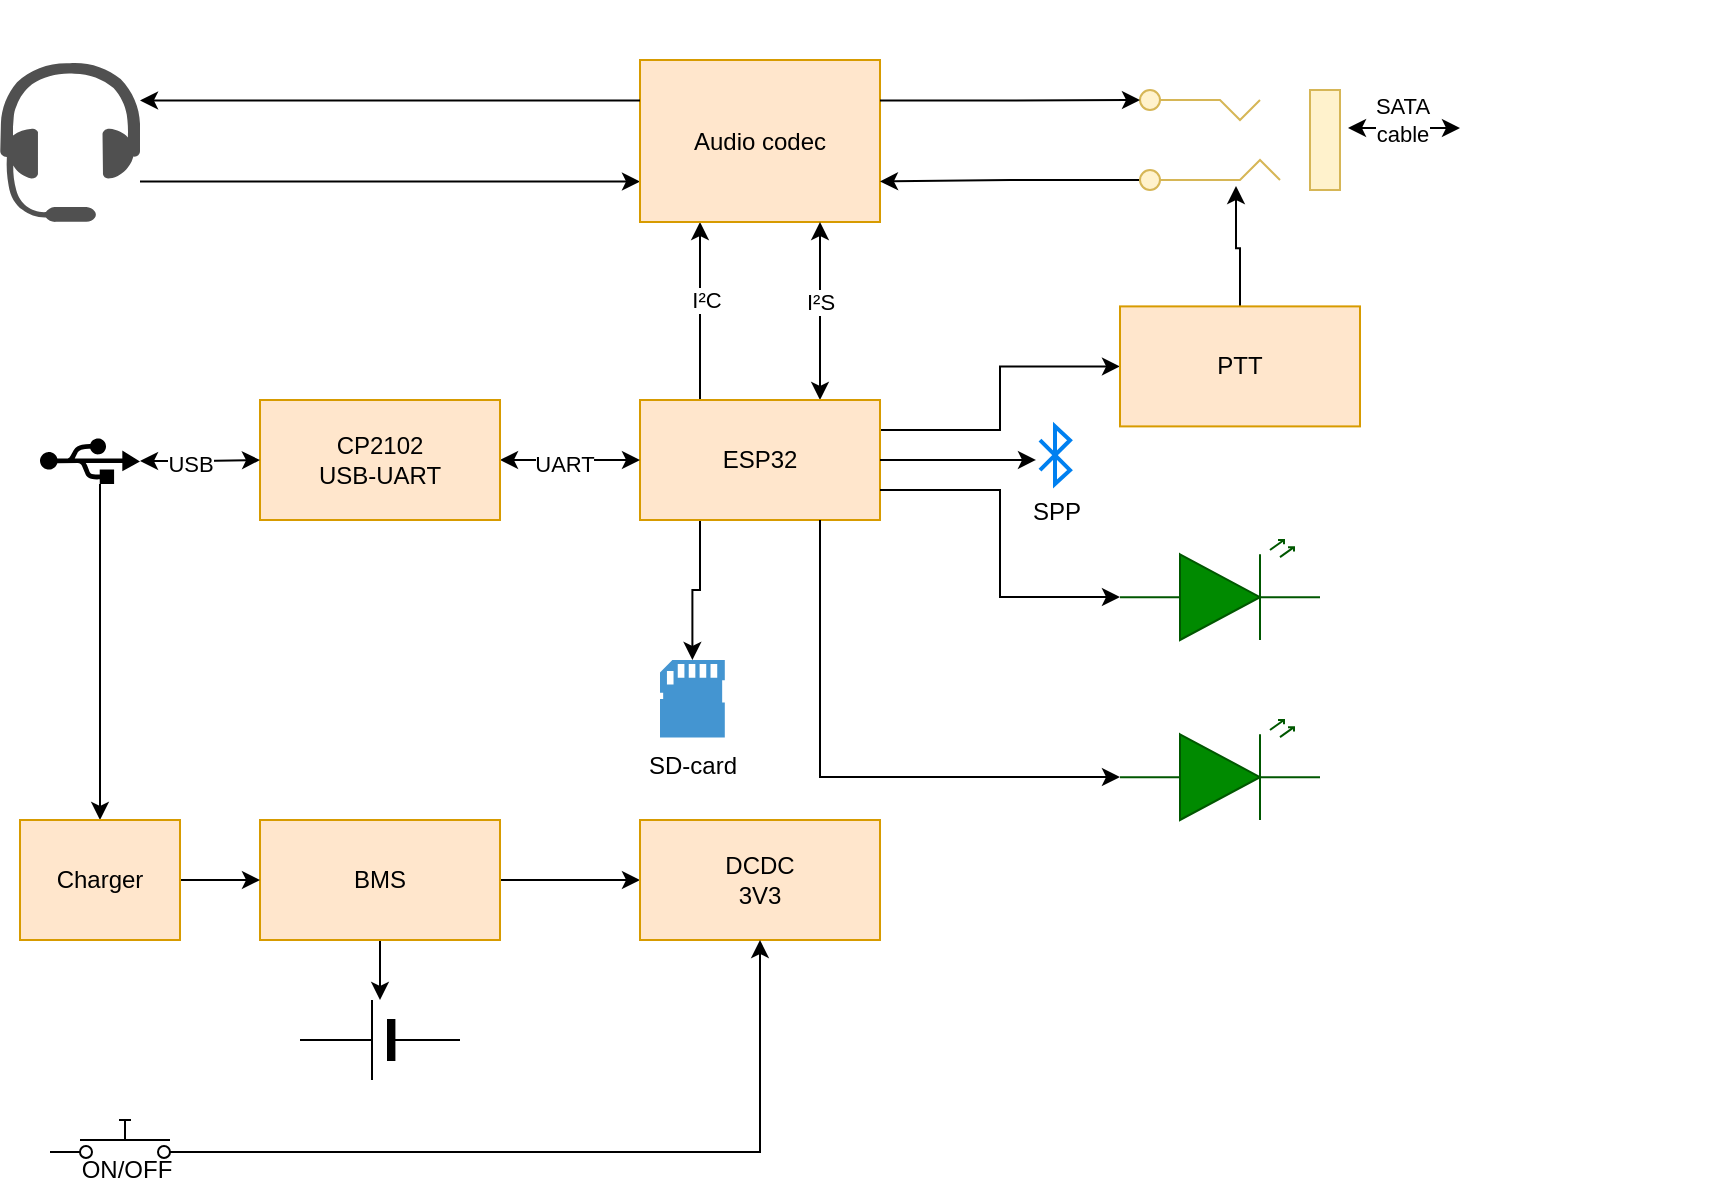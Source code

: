 <mxfile version="24.3.1" type="device">
  <diagram name="Page-1" id="AilRZGL1iljoM9QD4kVU">
    <mxGraphModel dx="1221" dy="733" grid="1" gridSize="10" guides="1" tooltips="1" connect="1" arrows="1" fold="1" page="1" pageScale="1" pageWidth="1169" pageHeight="827" math="0" shadow="0">
      <root>
        <mxCell id="0" />
        <mxCell id="1" parent="0" />
        <mxCell id="blIzS9svod8Idu_3zPE1-2" value="" style="sketch=0;pointerEvents=1;shadow=0;dashed=0;html=1;strokeColor=none;fillColor=#505050;labelPosition=center;verticalLabelPosition=bottom;verticalAlign=top;outlineConnect=0;align=center;shape=mxgraph.office.devices.headset;" vertex="1" parent="1">
          <mxGeometry x="40" y="41" width="70" height="80" as="geometry" />
        </mxCell>
        <mxCell id="blIzS9svod8Idu_3zPE1-7" style="edgeStyle=orthogonalEdgeStyle;rounded=0;orthogonalLoop=1;jettySize=auto;html=1;exitX=0;exitY=0.75;exitDx=0;exitDy=0;startArrow=classic;startFill=1;endArrow=none;endFill=0;" edge="1" parent="1" source="blIzS9svod8Idu_3zPE1-3" target="blIzS9svod8Idu_3zPE1-2">
          <mxGeometry relative="1" as="geometry">
            <Array as="points">
              <mxPoint x="180" y="101" />
              <mxPoint x="180" y="101" />
            </Array>
          </mxGeometry>
        </mxCell>
        <mxCell id="blIzS9svod8Idu_3zPE1-10" style="edgeStyle=orthogonalEdgeStyle;rounded=0;orthogonalLoop=1;jettySize=auto;html=1;exitX=0.25;exitY=1;exitDx=0;exitDy=0;startArrow=classic;startFill=1;endArrow=none;endFill=0;entryX=0.25;entryY=0;entryDx=0;entryDy=0;" edge="1" parent="1" source="blIzS9svod8Idu_3zPE1-3" target="blIzS9svod8Idu_3zPE1-14">
          <mxGeometry relative="1" as="geometry">
            <mxPoint x="415" y="210" as="targetPoint" />
          </mxGeometry>
        </mxCell>
        <mxCell id="blIzS9svod8Idu_3zPE1-11" value="I²C" style="edgeLabel;html=1;align=center;verticalAlign=middle;resizable=0;points=[];" vertex="1" connectable="0" parent="blIzS9svod8Idu_3zPE1-10">
          <mxGeometry x="-0.149" y="3" relative="1" as="geometry">
            <mxPoint y="1" as="offset" />
          </mxGeometry>
        </mxCell>
        <mxCell id="blIzS9svod8Idu_3zPE1-3" value="Audio codec" style="rounded=0;whiteSpace=wrap;html=1;fillColor=#ffe6cc;strokeColor=#d79b00;" vertex="1" parent="1">
          <mxGeometry x="360" y="40" width="120" height="81" as="geometry" />
        </mxCell>
        <mxCell id="blIzS9svod8Idu_3zPE1-9" style="edgeStyle=orthogonalEdgeStyle;rounded=0;orthogonalLoop=1;jettySize=auto;html=1;exitX=1;exitY=0.1;exitDx=0;exitDy=0;exitPerimeter=0;entryX=1;entryY=0.75;entryDx=0;entryDy=0;" edge="1" parent="1" source="blIzS9svod8Idu_3zPE1-4" target="blIzS9svod8Idu_3zPE1-3">
          <mxGeometry relative="1" as="geometry" />
        </mxCell>
        <mxCell id="blIzS9svod8Idu_3zPE1-4" value="" style="pointerEvents=1;verticalLabelPosition=bottom;shadow=0;dashed=0;align=center;html=1;verticalAlign=top;shape=mxgraph.electrical.miscellaneous.3_conductor_jack;rotation=-180;fillColor=#fff2cc;strokeColor=#d6b656;" vertex="1" parent="1">
          <mxGeometry x="610" y="55" width="100" height="50" as="geometry" />
        </mxCell>
        <mxCell id="blIzS9svod8Idu_3zPE1-6" style="edgeStyle=orthogonalEdgeStyle;rounded=0;orthogonalLoop=1;jettySize=auto;html=1;exitX=0;exitY=0.25;exitDx=0;exitDy=0;" edge="1" parent="1" source="blIzS9svod8Idu_3zPE1-3" target="blIzS9svod8Idu_3zPE1-2">
          <mxGeometry relative="1" as="geometry">
            <Array as="points">
              <mxPoint x="180" y="60" />
              <mxPoint x="180" y="60" />
            </Array>
          </mxGeometry>
        </mxCell>
        <mxCell id="blIzS9svod8Idu_3zPE1-8" style="edgeStyle=orthogonalEdgeStyle;rounded=0;orthogonalLoop=1;jettySize=auto;html=1;exitX=1;exitY=0.25;exitDx=0;exitDy=0;entryX=1;entryY=0.9;entryDx=0;entryDy=0;entryPerimeter=0;" edge="1" parent="1" source="blIzS9svod8Idu_3zPE1-3" target="blIzS9svod8Idu_3zPE1-4">
          <mxGeometry relative="1" as="geometry" />
        </mxCell>
        <mxCell id="blIzS9svod8Idu_3zPE1-15" style="edgeStyle=orthogonalEdgeStyle;rounded=0;orthogonalLoop=1;jettySize=auto;html=1;exitX=0.75;exitY=0;exitDx=0;exitDy=0;entryX=0.75;entryY=1;entryDx=0;entryDy=0;startArrow=classic;startFill=1;" edge="1" parent="1" source="blIzS9svod8Idu_3zPE1-14" target="blIzS9svod8Idu_3zPE1-3">
          <mxGeometry relative="1" as="geometry">
            <Array as="points">
              <mxPoint x="450" y="190" />
              <mxPoint x="450" y="190" />
            </Array>
          </mxGeometry>
        </mxCell>
        <mxCell id="blIzS9svod8Idu_3zPE1-16" value="I²S" style="edgeLabel;html=1;align=center;verticalAlign=middle;resizable=0;points=[];" vertex="1" connectable="0" parent="blIzS9svod8Idu_3zPE1-15">
          <mxGeometry x="0.101" relative="1" as="geometry">
            <mxPoint as="offset" />
          </mxGeometry>
        </mxCell>
        <mxCell id="blIzS9svod8Idu_3zPE1-28" style="edgeStyle=orthogonalEdgeStyle;rounded=0;orthogonalLoop=1;jettySize=auto;html=1;exitX=0.25;exitY=1;exitDx=0;exitDy=0;" edge="1" parent="1" source="blIzS9svod8Idu_3zPE1-14" target="blIzS9svod8Idu_3zPE1-27">
          <mxGeometry relative="1" as="geometry" />
        </mxCell>
        <mxCell id="blIzS9svod8Idu_3zPE1-32" style="edgeStyle=orthogonalEdgeStyle;rounded=0;orthogonalLoop=1;jettySize=auto;html=1;exitX=1;exitY=0.25;exitDx=0;exitDy=0;entryX=0;entryY=0.5;entryDx=0;entryDy=0;" edge="1" parent="1" source="blIzS9svod8Idu_3zPE1-14" target="blIzS9svod8Idu_3zPE1-31">
          <mxGeometry relative="1" as="geometry" />
        </mxCell>
        <mxCell id="blIzS9svod8Idu_3zPE1-14" value="ESP32" style="rounded=0;whiteSpace=wrap;html=1;fillColor=#ffe6cc;strokeColor=#d79b00;" vertex="1" parent="1">
          <mxGeometry x="360" y="210" width="120" height="60" as="geometry" />
        </mxCell>
        <mxCell id="blIzS9svod8Idu_3zPE1-18" style="edgeStyle=orthogonalEdgeStyle;rounded=0;orthogonalLoop=1;jettySize=auto;html=1;exitX=1;exitY=0.5;exitDx=0;exitDy=0;entryX=0;entryY=0.5;entryDx=0;entryDy=0;startArrow=classic;startFill=1;" edge="1" parent="1" source="blIzS9svod8Idu_3zPE1-17" target="blIzS9svod8Idu_3zPE1-14">
          <mxGeometry relative="1" as="geometry" />
        </mxCell>
        <mxCell id="blIzS9svod8Idu_3zPE1-19" value="UART" style="edgeLabel;html=1;align=center;verticalAlign=middle;resizable=0;points=[];" vertex="1" connectable="0" parent="blIzS9svod8Idu_3zPE1-18">
          <mxGeometry x="-0.086" y="-2" relative="1" as="geometry">
            <mxPoint as="offset" />
          </mxGeometry>
        </mxCell>
        <mxCell id="blIzS9svod8Idu_3zPE1-17" value="&lt;div&gt;CP2102&lt;/div&gt;&lt;div&gt;USB-UART&lt;/div&gt;" style="rounded=0;whiteSpace=wrap;html=1;fillColor=#ffe6cc;strokeColor=#d79b00;" vertex="1" parent="1">
          <mxGeometry x="170" y="210" width="120" height="60" as="geometry" />
        </mxCell>
        <mxCell id="blIzS9svod8Idu_3zPE1-21" style="edgeStyle=orthogonalEdgeStyle;rounded=0;orthogonalLoop=1;jettySize=auto;html=1;entryX=0;entryY=0.5;entryDx=0;entryDy=0;startArrow=classic;startFill=1;" edge="1" parent="1" source="blIzS9svod8Idu_3zPE1-20" target="blIzS9svod8Idu_3zPE1-17">
          <mxGeometry relative="1" as="geometry" />
        </mxCell>
        <mxCell id="blIzS9svod8Idu_3zPE1-22" value="USB" style="edgeLabel;html=1;align=center;verticalAlign=middle;resizable=0;points=[];" vertex="1" connectable="0" parent="blIzS9svod8Idu_3zPE1-21">
          <mxGeometry x="-0.174" relative="1" as="geometry">
            <mxPoint y="1" as="offset" />
          </mxGeometry>
        </mxCell>
        <mxCell id="blIzS9svod8Idu_3zPE1-41" style="edgeStyle=orthogonalEdgeStyle;rounded=0;orthogonalLoop=1;jettySize=auto;html=1;exitX=0.6;exitY=1;exitDx=0;exitDy=0;exitPerimeter=0;" edge="1" parent="1" source="blIzS9svod8Idu_3zPE1-20" target="blIzS9svod8Idu_3zPE1-40">
          <mxGeometry relative="1" as="geometry" />
        </mxCell>
        <mxCell id="blIzS9svod8Idu_3zPE1-20" value="" style="sketch=0;aspect=fixed;pointerEvents=1;shadow=0;dashed=0;html=1;strokeColor=none;labelPosition=center;verticalLabelPosition=bottom;verticalAlign=top;align=center;fillColor=#000000;shape=mxgraph.mscae.enterprise.usb" vertex="1" parent="1">
          <mxGeometry x="60" y="229" width="50" height="23" as="geometry" />
        </mxCell>
        <mxCell id="blIzS9svod8Idu_3zPE1-23" value="SPP" style="html=1;verticalLabelPosition=bottom;align=center;labelBackgroundColor=#ffffff;verticalAlign=top;strokeWidth=2;strokeColor=#0080F0;shadow=0;dashed=0;shape=mxgraph.ios7.icons.bluetooth;pointerEvents=1" vertex="1" parent="1">
          <mxGeometry x="560" y="223.2" width="15" height="28.8" as="geometry" />
        </mxCell>
        <mxCell id="blIzS9svod8Idu_3zPE1-24" style="edgeStyle=orthogonalEdgeStyle;rounded=0;orthogonalLoop=1;jettySize=auto;html=1;exitX=1;exitY=0.5;exitDx=0;exitDy=0;entryX=-0.133;entryY=0.583;entryDx=0;entryDy=0;entryPerimeter=0;" edge="1" parent="1" source="blIzS9svod8Idu_3zPE1-14" target="blIzS9svod8Idu_3zPE1-23">
          <mxGeometry relative="1" as="geometry" />
        </mxCell>
        <mxCell id="blIzS9svod8Idu_3zPE1-25" value="" style="shape=image;html=1;verticalAlign=top;verticalLabelPosition=bottom;labelBackgroundColor=#ffffff;imageAspect=0;aspect=fixed;image=https://cdn2.iconfinder.com/data/icons/web-development-and-studio/512/110_walkie_talkie_communication_radio_camping_camping_camp-128.png" vertex="1" parent="1">
          <mxGeometry x="770" y="10" width="128" height="128" as="geometry" />
        </mxCell>
        <mxCell id="blIzS9svod8Idu_3zPE1-26" style="edgeStyle=orthogonalEdgeStyle;rounded=0;orthogonalLoop=1;jettySize=auto;html=1;exitX=0;exitY=0.5;exitDx=0;exitDy=0;entryX=-0.04;entryY=0.62;entryDx=0;entryDy=0;entryPerimeter=0;startArrow=classic;startFill=1;" edge="1" parent="1" source="blIzS9svod8Idu_3zPE1-25" target="blIzS9svod8Idu_3zPE1-4">
          <mxGeometry relative="1" as="geometry" />
        </mxCell>
        <mxCell id="blIzS9svod8Idu_3zPE1-49" value="&lt;div&gt;SATA&lt;/div&gt;&lt;div&gt;cable&lt;br&gt;&lt;/div&gt;" style="edgeLabel;html=1;align=center;verticalAlign=middle;resizable=0;points=[];" vertex="1" connectable="0" parent="blIzS9svod8Idu_3zPE1-26">
          <mxGeometry x="0.036" y="-4" relative="1" as="geometry">
            <mxPoint as="offset" />
          </mxGeometry>
        </mxCell>
        <mxCell id="blIzS9svod8Idu_3zPE1-27" value="SD-card" style="pointerEvents=1;shadow=0;dashed=0;html=1;strokeColor=none;fillColor=#4495D1;labelPosition=center;verticalLabelPosition=bottom;verticalAlign=top;align=center;outlineConnect=0;shape=mxgraph.veeam.sd_card;" vertex="1" parent="1">
          <mxGeometry x="370" y="340" width="32.4" height="38.8" as="geometry" />
        </mxCell>
        <mxCell id="blIzS9svod8Idu_3zPE1-29" value="Power" style="verticalLabelPosition=bottom;shadow=0;dashed=0;align=center;html=1;verticalAlign=top;shape=mxgraph.electrical.opto_electronics.led_2;pointerEvents=1;fillColor=#008a00;strokeColor=#005700;fontColor=#ffffff;" vertex="1" parent="1">
          <mxGeometry x="600" y="280" width="100" height="50" as="geometry" />
        </mxCell>
        <mxCell id="blIzS9svod8Idu_3zPE1-30" value="Audio RX/TX" style="verticalLabelPosition=bottom;shadow=0;dashed=0;align=center;html=1;verticalAlign=top;shape=mxgraph.electrical.opto_electronics.led_2;pointerEvents=1;fillColor=#008a00;fontColor=#ffffff;strokeColor=#005700;" vertex="1" parent="1">
          <mxGeometry x="600" y="370" width="100" height="50" as="geometry" />
        </mxCell>
        <mxCell id="blIzS9svod8Idu_3zPE1-35" style="edgeStyle=orthogonalEdgeStyle;rounded=0;orthogonalLoop=1;jettySize=auto;html=1;exitX=0.5;exitY=0;exitDx=0;exitDy=0;entryX=0.52;entryY=0.04;entryDx=0;entryDy=0;entryPerimeter=0;" edge="1" parent="1" source="blIzS9svod8Idu_3zPE1-31" target="blIzS9svod8Idu_3zPE1-4">
          <mxGeometry relative="1" as="geometry" />
        </mxCell>
        <mxCell id="blIzS9svod8Idu_3zPE1-31" value="PTT" style="rounded=0;whiteSpace=wrap;html=1;fillColor=#ffe6cc;strokeColor=#d79b00;" vertex="1" parent="1">
          <mxGeometry x="600" y="163.2" width="120" height="60" as="geometry" />
        </mxCell>
        <mxCell id="blIzS9svod8Idu_3zPE1-33" style="edgeStyle=orthogonalEdgeStyle;rounded=0;orthogonalLoop=1;jettySize=auto;html=1;exitX=1;exitY=0.75;exitDx=0;exitDy=0;entryX=0;entryY=0.57;entryDx=0;entryDy=0;entryPerimeter=0;" edge="1" parent="1" source="blIzS9svod8Idu_3zPE1-14" target="blIzS9svod8Idu_3zPE1-29">
          <mxGeometry relative="1" as="geometry" />
        </mxCell>
        <mxCell id="blIzS9svod8Idu_3zPE1-34" style="edgeStyle=orthogonalEdgeStyle;rounded=0;orthogonalLoop=1;jettySize=auto;html=1;exitX=0.75;exitY=1;exitDx=0;exitDy=0;entryX=0;entryY=0.57;entryDx=0;entryDy=0;entryPerimeter=0;" edge="1" parent="1" source="blIzS9svod8Idu_3zPE1-14" target="blIzS9svod8Idu_3zPE1-30">
          <mxGeometry relative="1" as="geometry" />
        </mxCell>
        <mxCell id="blIzS9svod8Idu_3zPE1-37" value="" style="verticalLabelPosition=bottom;shadow=0;dashed=0;align=center;fillColor=strokeColor;html=1;verticalAlign=top;strokeWidth=1;shape=mxgraph.electrical.miscellaneous.monocell_battery;rotation=-180;" vertex="1" parent="1">
          <mxGeometry x="190" y="510" width="80" height="40" as="geometry" />
        </mxCell>
        <mxCell id="blIzS9svod8Idu_3zPE1-39" style="edgeStyle=orthogonalEdgeStyle;rounded=0;orthogonalLoop=1;jettySize=auto;html=1;exitX=0.5;exitY=1;exitDx=0;exitDy=0;" edge="1" parent="1" source="blIzS9svod8Idu_3zPE1-38" target="blIzS9svod8Idu_3zPE1-37">
          <mxGeometry relative="1" as="geometry" />
        </mxCell>
        <mxCell id="blIzS9svod8Idu_3zPE1-44" style="edgeStyle=orthogonalEdgeStyle;rounded=0;orthogonalLoop=1;jettySize=auto;html=1;exitX=1;exitY=0.5;exitDx=0;exitDy=0;entryX=0;entryY=0.5;entryDx=0;entryDy=0;" edge="1" parent="1" source="blIzS9svod8Idu_3zPE1-38" target="blIzS9svod8Idu_3zPE1-43">
          <mxGeometry relative="1" as="geometry" />
        </mxCell>
        <mxCell id="blIzS9svod8Idu_3zPE1-38" value="BMS" style="rounded=0;whiteSpace=wrap;html=1;fillColor=#ffe6cc;strokeColor=#d79b00;" vertex="1" parent="1">
          <mxGeometry x="170" y="420" width="120" height="60" as="geometry" />
        </mxCell>
        <mxCell id="blIzS9svod8Idu_3zPE1-42" style="edgeStyle=orthogonalEdgeStyle;rounded=0;orthogonalLoop=1;jettySize=auto;html=1;exitX=1;exitY=0.5;exitDx=0;exitDy=0;entryX=0;entryY=0.5;entryDx=0;entryDy=0;" edge="1" parent="1" source="blIzS9svod8Idu_3zPE1-40" target="blIzS9svod8Idu_3zPE1-38">
          <mxGeometry relative="1" as="geometry" />
        </mxCell>
        <mxCell id="blIzS9svod8Idu_3zPE1-40" value="Charger" style="rounded=0;whiteSpace=wrap;html=1;fillColor=#ffe6cc;strokeColor=#d79b00;" vertex="1" parent="1">
          <mxGeometry x="50" y="420" width="80" height="60" as="geometry" />
        </mxCell>
        <mxCell id="blIzS9svod8Idu_3zPE1-43" value="&lt;div&gt;DCDC&lt;/div&gt;&lt;div&gt;3V3&lt;br&gt;&lt;/div&gt;" style="rounded=0;whiteSpace=wrap;html=1;fillColor=#ffe6cc;strokeColor=#d79b00;" vertex="1" parent="1">
          <mxGeometry x="360" y="420" width="120" height="60" as="geometry" />
        </mxCell>
        <mxCell id="blIzS9svod8Idu_3zPE1-48" style="edgeStyle=orthogonalEdgeStyle;rounded=0;orthogonalLoop=1;jettySize=auto;html=1;exitX=1;exitY=0.8;exitDx=0;exitDy=0;" edge="1" parent="1" source="blIzS9svod8Idu_3zPE1-47" target="blIzS9svod8Idu_3zPE1-43">
          <mxGeometry relative="1" as="geometry" />
        </mxCell>
        <mxCell id="blIzS9svod8Idu_3zPE1-47" value="&lt;div&gt;&lt;br&gt;&lt;/div&gt;&lt;div&gt;&lt;br&gt;&lt;/div&gt;&lt;div&gt;ON/OFF&lt;br&gt;&lt;/div&gt;" style="html=1;shape=mxgraph.electrical.electro-mechanical.pushbutton;aspect=fixed;elSwitchState=off;" vertex="1" parent="1">
          <mxGeometry x="65" y="570" width="75" height="20" as="geometry" />
        </mxCell>
      </root>
    </mxGraphModel>
  </diagram>
</mxfile>
